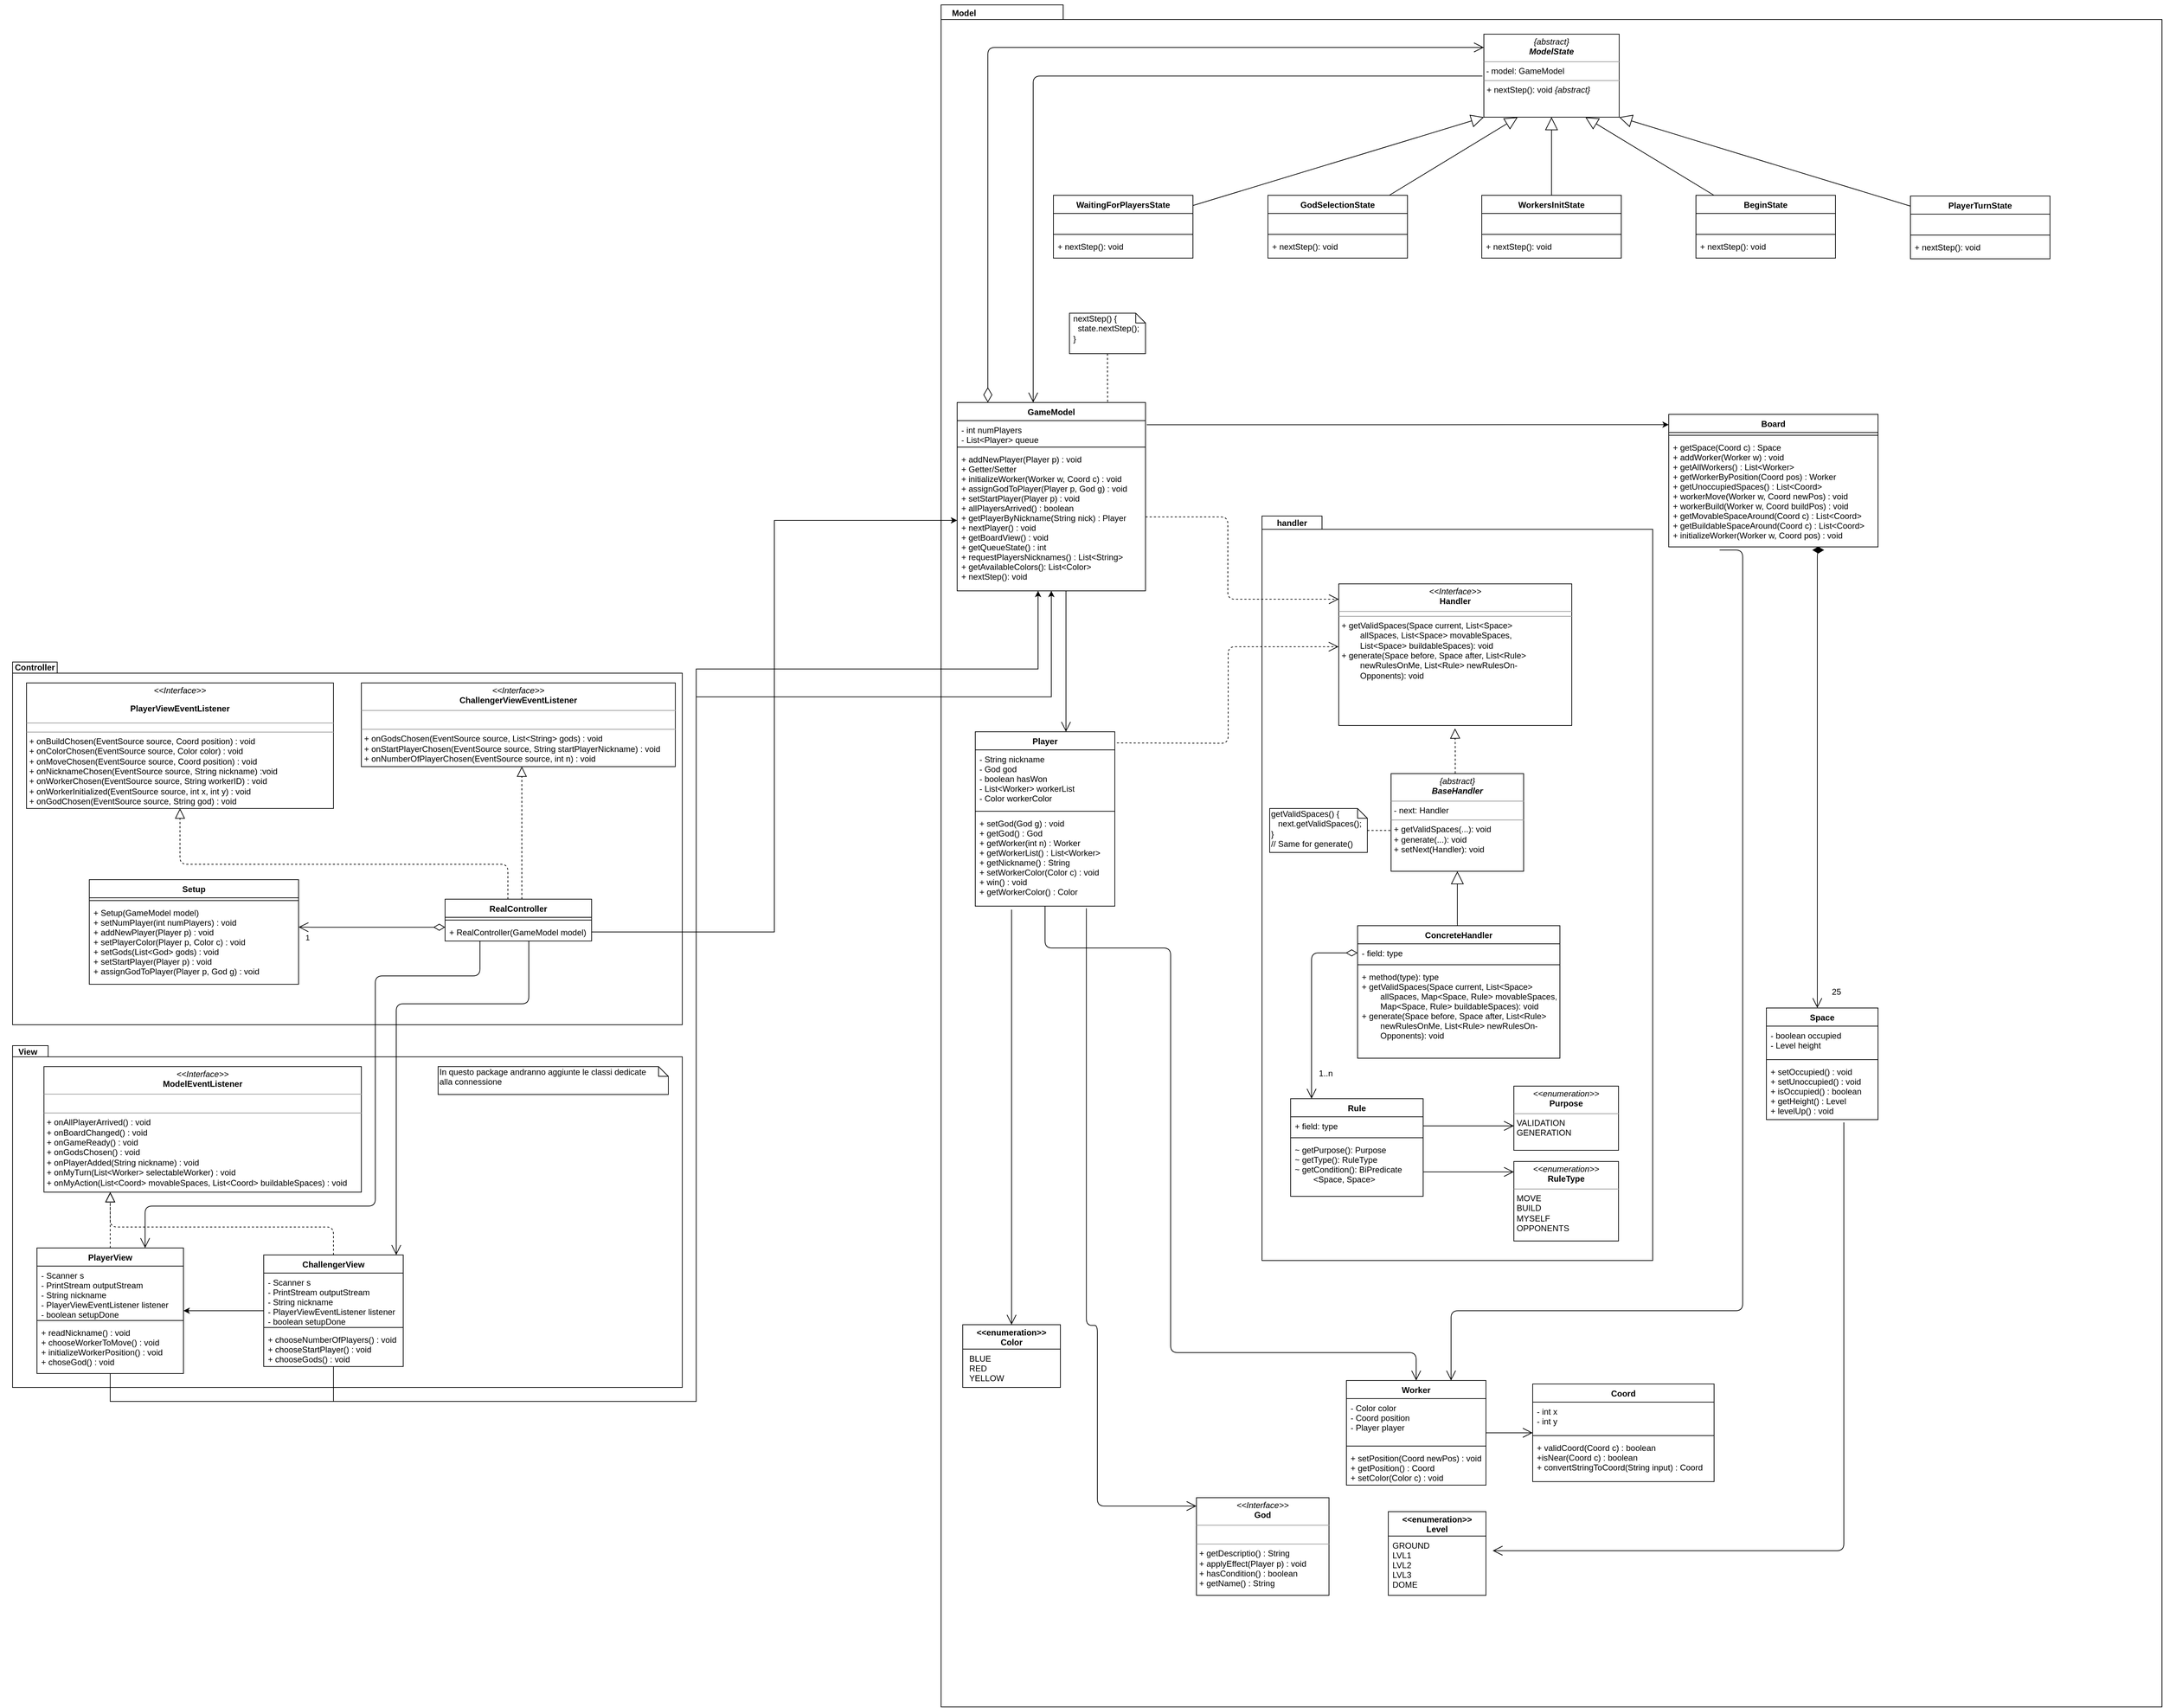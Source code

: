 <mxfile version="12.9.11" type="github">
  <diagram id="C5RBs43oDa-KdzZeNtuy" name="Page-1">
    <mxGraphModel dx="1200" dy="3021" grid="1" gridSize="10" guides="1" tooltips="1" connect="1" arrows="1" fold="1" page="1" pageScale="1" pageWidth="827" pageHeight="1169" math="0" shadow="0">
      <root>
        <mxCell id="WIyWlLk6GJQsqaUBKTNV-0" />
        <mxCell id="WIyWlLk6GJQsqaUBKTNV-1" parent="WIyWlLk6GJQsqaUBKTNV-0" />
        <mxCell id="LcRW81NQQqgkX1LeB4Ay-17" value="" style="group" parent="WIyWlLk6GJQsqaUBKTNV-1" vertex="1" connectable="0">
          <mxGeometry x="1399" y="-832" width="1750" height="1920" as="geometry" />
        </mxCell>
        <mxCell id="-60NsE4o0A_aWf5wCk37-1" value="" style="shape=folder;fontStyle=1;spacingTop=10;tabWidth=65;tabHeight=21;tabPosition=left;html=1;" parent="LcRW81NQQqgkX1LeB4Ay-17" vertex="1">
          <mxGeometry y="-520" width="1750" height="2440" as="geometry" />
        </mxCell>
        <mxCell id="LcRW81NQQqgkX1LeB4Ay-57" value="" style="group" parent="LcRW81NQQqgkX1LeB4Ay-17" vertex="1" connectable="0">
          <mxGeometry x="460" y="210" width="560" height="1070" as="geometry" />
        </mxCell>
        <mxCell id="LcRW81NQQqgkX1LeB4Ay-50" value="" style="shape=folder;fontStyle=1;spacingTop=10;tabWidth=86;tabHeight=19;tabPosition=left;html=1;" parent="LcRW81NQQqgkX1LeB4Ay-57" vertex="1">
          <mxGeometry y="2.741" width="560" height="1067.259" as="geometry" />
        </mxCell>
        <mxCell id="LcRW81NQQqgkX1LeB4Ay-55" value="handler" style="text;align=center;fontStyle=1;verticalAlign=middle;spacingLeft=3;spacingRight=3;strokeColor=none;rotatable=0;points=[[0,0.5],[1,0.5]];portConstraint=eastwest;" parent="LcRW81NQQqgkX1LeB4Ay-57" vertex="1">
          <mxGeometry x="3" width="80" height="23.757" as="geometry" />
        </mxCell>
        <mxCell id="LcRW81NQQqgkX1LeB4Ay-41" value="&lt;p style=&quot;margin: 0px ; margin-top: 4px ; text-align: center&quot;&gt;&lt;i&gt;{abstract}&lt;/i&gt;&lt;br&gt;&lt;i&gt;&lt;b&gt;BaseHandler&lt;/b&gt;&lt;/i&gt;&lt;br&gt;&lt;/p&gt;&lt;hr size=&quot;1&quot;&gt;&lt;p style=&quot;margin: 0px ; margin-left: 4px&quot;&gt;- next: Handler&lt;br&gt;&lt;/p&gt;&lt;hr size=&quot;1&quot;&gt;&lt;p style=&quot;margin: 0px ; margin-left: 4px&quot;&gt;+ getValidSpaces(...): void&lt;/p&gt;&lt;p style=&quot;margin: 0px ; margin-left: 4px&quot;&gt;+ generate(...): void&lt;/p&gt;&lt;p style=&quot;margin: 0px ; margin-left: 4px&quot;&gt;+ setNext(Handler): void&lt;br&gt;&lt;/p&gt;" style="verticalAlign=top;align=left;overflow=fill;fontSize=12;fontFamily=Helvetica;html=1;" parent="LcRW81NQQqgkX1LeB4Ay-57" vertex="1">
          <mxGeometry x="185" y="372" width="190" height="140" as="geometry" />
        </mxCell>
        <mxCell id="LcRW81NQQqgkX1LeB4Ay-59" style="endArrow=none;dashed=1;html=1;fontFamily=Helvetica;fontSize=11;fontColor=#000000;align=center;strokeColor=#000000;edgeStyle=orthogonalEdgeStyle;" parent="LcRW81NQQqgkX1LeB4Ay-57" source="LcRW81NQQqgkX1LeB4Ay-58" target="LcRW81NQQqgkX1LeB4Ay-41" edge="1">
          <mxGeometry relative="1" as="geometry">
            <Array as="points">
              <mxPoint x="161" y="454" />
              <mxPoint x="161" y="454" />
            </Array>
          </mxGeometry>
        </mxCell>
        <mxCell id="LcRW81NQQqgkX1LeB4Ay-58" value="&lt;div&gt;getValidSpaces() {&lt;br&gt;&lt;/div&gt;&lt;div&gt;&amp;nbsp;&amp;nbsp; next.getValidSpaces();&lt;/div&gt;&lt;div&gt;}&lt;br&gt;// Same for generate()&lt;br&gt;&lt;/div&gt;" style="shape=note;whiteSpace=wrap;html=1;size=14;verticalAlign=top;align=left;spacingTop=-6;" parent="LcRW81NQQqgkX1LeB4Ay-57" vertex="1">
          <mxGeometry x="11" y="422" width="140" height="63" as="geometry" />
        </mxCell>
        <mxCell id="GLF211CV2YBHSNNz2mQ8-27" style="endArrow=open;html=1;endSize=12;startArrow=diamondThin;startSize=14;startFill=1;edgeStyle=orthogonalEdgeStyle;align=center;verticalAlign=bottom;fontFamily=Helvetica;fontSize=11;fontColor=#000000;strokeColor=#000000;exitX=0.686;exitY=1.029;exitDx=0;exitDy=0;exitPerimeter=0;" parent="LcRW81NQQqgkX1LeB4Ay-17" source="GLF211CV2YBHSNNz2mQ8-4" target="GLF211CV2YBHSNNz2mQ8-22" edge="1">
          <mxGeometry relative="1" as="geometry">
            <Array as="points">
              <mxPoint x="1256" y="820" />
              <mxPoint x="1256" y="820" />
            </Array>
          </mxGeometry>
        </mxCell>
        <mxCell id="GLF211CV2YBHSNNz2mQ8-28" value="25" style="text;html=1;align=center;verticalAlign=middle;resizable=0;points=[];labelBackgroundColor=#ffffff;" parent="GLF211CV2YBHSNNz2mQ8-27" vertex="1" connectable="0">
          <mxGeometry x="-0.75" y="-1" relative="1" as="geometry">
            <mxPoint x="28.19" y="557.37" as="offset" />
          </mxGeometry>
        </mxCell>
        <mxCell id="LcRW81NQQqgkX1LeB4Ay-49" value="1..n" style="text;html=1;align=center;verticalAlign=middle;resizable=0;points=[];labelBackgroundColor=#ffffff;" parent="GLF211CV2YBHSNNz2mQ8-27" vertex="1" connectable="0">
          <mxGeometry x="-0.75" y="-1" relative="1" as="geometry">
            <mxPoint x="-704" y="674.83" as="offset" />
          </mxGeometry>
        </mxCell>
        <mxCell id="GLF211CV2YBHSNNz2mQ8-22" value="Space" style="swimlane;fontStyle=1;align=center;verticalAlign=top;childLayout=stackLayout;horizontal=1;startSize=26;horizontalStack=0;resizeParent=1;resizeParentMax=0;resizeLast=0;collapsible=1;marginBottom=0;" parent="LcRW81NQQqgkX1LeB4Ay-17" vertex="1">
          <mxGeometry x="1183" y="918" width="160" height="160" as="geometry" />
        </mxCell>
        <mxCell id="GLF211CV2YBHSNNz2mQ8-23" value="- boolean occupied&#xa;- Level height" style="text;strokeColor=none;fillColor=none;align=left;verticalAlign=top;spacingLeft=4;spacingRight=4;overflow=hidden;rotatable=0;points=[[0,0.5],[1,0.5]];portConstraint=eastwest;" parent="GLF211CV2YBHSNNz2mQ8-22" vertex="1">
          <mxGeometry y="26" width="160" height="44" as="geometry" />
        </mxCell>
        <mxCell id="GLF211CV2YBHSNNz2mQ8-24" value="" style="line;strokeWidth=1;fillColor=none;align=left;verticalAlign=middle;spacingTop=-1;spacingLeft=3;spacingRight=3;rotatable=0;labelPosition=right;points=[];portConstraint=eastwest;" parent="GLF211CV2YBHSNNz2mQ8-22" vertex="1">
          <mxGeometry y="70" width="160" height="8" as="geometry" />
        </mxCell>
        <mxCell id="GLF211CV2YBHSNNz2mQ8-25" value="+ setOccupied() : void&#xa;+ setUnoccupied() : void&#xa;+ isOccupied() : boolean&#xa;+ getHeight() : Level&#xa;+ levelUp() : void" style="text;strokeColor=none;fillColor=none;align=left;verticalAlign=top;spacingLeft=4;spacingRight=4;overflow=hidden;rotatable=0;points=[[0,0.5],[1,0.5]];portConstraint=eastwest;" parent="GLF211CV2YBHSNNz2mQ8-22" vertex="1">
          <mxGeometry y="78" width="160" height="82" as="geometry" />
        </mxCell>
        <mxCell id="GLF211CV2YBHSNNz2mQ8-5" style="edgeStyle=orthogonalEdgeStyle;rounded=0;orthogonalLoop=1;jettySize=auto;html=1;exitX=1.006;exitY=0.172;exitDx=0;exitDy=0;exitPerimeter=0;" parent="LcRW81NQQqgkX1LeB4Ay-17" source="-60NsE4o0A_aWf5wCk37-25" target="GLF211CV2YBHSNNz2mQ8-1" edge="1">
          <mxGeometry relative="1" as="geometry">
            <mxPoint x="329" y="82" as="sourcePoint" />
            <Array as="points">
              <mxPoint x="849" y="82" />
              <mxPoint x="849" y="82" />
            </Array>
          </mxGeometry>
        </mxCell>
        <mxCell id="-60NsE4o0A_aWf5wCk37-24" value="GameModel" style="swimlane;fontStyle=1;align=center;verticalAlign=top;childLayout=stackLayout;horizontal=1;startSize=26;horizontalStack=0;resizeParent=1;resizeParentMax=0;resizeLast=0;collapsible=1;marginBottom=0;" parent="LcRW81NQQqgkX1LeB4Ay-17" vertex="1">
          <mxGeometry x="23" y="50" width="270" height="270" as="geometry" />
        </mxCell>
        <mxCell id="-60NsE4o0A_aWf5wCk37-25" value="- int numPlayers&#xa;- List&lt;Player&gt; queue" style="text;strokeColor=none;fillColor=none;align=left;verticalAlign=top;spacingLeft=4;spacingRight=4;overflow=hidden;rotatable=0;points=[[0,0.5],[1,0.5]];portConstraint=eastwest;" parent="-60NsE4o0A_aWf5wCk37-24" vertex="1">
          <mxGeometry y="26" width="270" height="34" as="geometry" />
        </mxCell>
        <mxCell id="-60NsE4o0A_aWf5wCk37-26" value="" style="line;strokeWidth=1;fillColor=none;align=left;verticalAlign=middle;spacingTop=-1;spacingLeft=3;spacingRight=3;rotatable=0;labelPosition=right;points=[];portConstraint=eastwest;" parent="-60NsE4o0A_aWf5wCk37-24" vertex="1">
          <mxGeometry y="60" width="270" height="8" as="geometry" />
        </mxCell>
        <mxCell id="-60NsE4o0A_aWf5wCk37-27" value="+ addNewPlayer(Player p) : void&#xa;+ Getter/Setter&#xa;+ initializeWorker(Worker w, Coord c) : void&#xa;+ assignGodToPlayer(Player p, God g) : void&#xa;+ setStartPlayer(Player p) : void&#xa;+ allPlayersArrived() : boolean&#xa;+ getPlayerByNickname(String nick) : Player&#xa;+ nextPlayer() : void&#xa;+ getBoardView() : void&#xa;+ getQueueState() : int&#xa;+ requestPlayersNicknames() : List&lt;String&gt;&#xa;+ getAvailableColors(): List&lt;Color&gt;&#xa;+ nextStep(): void&#xa;" style="text;strokeColor=none;fillColor=none;align=left;verticalAlign=top;spacingLeft=4;spacingRight=4;overflow=hidden;rotatable=0;points=[[0,0.5],[1,0.5]];portConstraint=eastwest;" parent="-60NsE4o0A_aWf5wCk37-24" vertex="1">
          <mxGeometry y="68" width="270" height="202" as="geometry" />
        </mxCell>
        <mxCell id="GLF211CV2YBHSNNz2mQ8-1" value="Board" style="swimlane;fontStyle=1;align=center;verticalAlign=top;childLayout=stackLayout;horizontal=1;startSize=26;horizontalStack=0;resizeParent=1;resizeParentMax=0;resizeLast=0;collapsible=1;marginBottom=0;" parent="LcRW81NQQqgkX1LeB4Ay-17" vertex="1">
          <mxGeometry x="1043" y="67" width="300" height="190" as="geometry" />
        </mxCell>
        <mxCell id="GLF211CV2YBHSNNz2mQ8-3" value="" style="line;strokeWidth=1;fillColor=none;align=left;verticalAlign=middle;spacingTop=-1;spacingLeft=3;spacingRight=3;rotatable=0;labelPosition=right;points=[];portConstraint=eastwest;" parent="GLF211CV2YBHSNNz2mQ8-1" vertex="1">
          <mxGeometry y="26" width="300" height="8" as="geometry" />
        </mxCell>
        <mxCell id="GLF211CV2YBHSNNz2mQ8-4" value="+ getSpace(Coord c) : Space&#xa;+ addWorker(Worker w) : void&#xa;+ getAllWorkers() : List&lt;Worker&gt;&#xa;+ getWorkerByPosition(Coord pos) : Worker&#xa;+ getUnoccupiedSpaces() : List&lt;Coord&gt;&#xa;+ workerMove(Worker w, Coord newPos) : void&#xa;+ workerBuild(Worker w, Coord buildPos) : void&#xa;+ getMovableSpaceAround(Coord c) : List&lt;Coord&gt;&#xa;+ getBuildableSpaceAround(Coord c) : List&lt;Coord&gt;&#xa;+ initializeWorker(Worker w, Coord pos) : void&#xa;" style="text;strokeColor=none;fillColor=none;align=left;verticalAlign=top;spacingLeft=4;spacingRight=4;overflow=hidden;rotatable=0;points=[[0,0.5],[1,0.5]];portConstraint=eastwest;" parent="GLF211CV2YBHSNNz2mQ8-1" vertex="1">
          <mxGeometry y="34" width="300" height="156" as="geometry" />
        </mxCell>
        <mxCell id="GLF211CV2YBHSNNz2mQ8-20" style="endArrow=open;endFill=1;endSize=12;html=1;fontFamily=Helvetica;fontSize=11;fontColor=#000000;align=center;strokeColor=#000000;edgeStyle=orthogonalEdgeStyle;" parent="LcRW81NQQqgkX1LeB4Ay-17" source="-60NsE4o0A_aWf5wCk37-24" target="GLF211CV2YBHSNNz2mQ8-16" edge="1">
          <mxGeometry relative="1" as="geometry">
            <Array as="points">
              <mxPoint x="179" y="402" />
              <mxPoint x="179" y="402" />
            </Array>
          </mxGeometry>
        </mxCell>
        <mxCell id="LcRW81NQQqgkX1LeB4Ay-44" style="endArrow=open;endSize=12;dashed=1;html=1;fontFamily=Helvetica;fontSize=11;fontColor=#000000;align=center;strokeColor=#000000;edgeStyle=orthogonalEdgeStyle;entryX=-0.001;entryY=0.444;entryDx=0;entryDy=0;entryPerimeter=0;" parent="LcRW81NQQqgkX1LeB4Ay-17" target="LcRW81NQQqgkX1LeB4Ay-18" edge="1">
          <mxGeometry relative="1" as="geometry">
            <mxPoint x="252" y="538" as="sourcePoint" />
          </mxGeometry>
        </mxCell>
        <mxCell id="GLF211CV2YBHSNNz2mQ8-16" value="Player" style="swimlane;fontStyle=1;align=center;verticalAlign=top;childLayout=stackLayout;horizontal=1;startSize=26;horizontalStack=0;resizeParent=1;resizeParentMax=0;resizeLast=0;collapsible=1;marginBottom=0;" parent="LcRW81NQQqgkX1LeB4Ay-17" vertex="1">
          <mxGeometry x="49" y="522" width="200" height="250" as="geometry" />
        </mxCell>
        <mxCell id="GLF211CV2YBHSNNz2mQ8-17" value="- String nickname&#xa;- God god&#xa;- boolean hasWon&#xa;- List&lt;Worker&gt; workerList&#xa;- Color workerColor" style="text;strokeColor=none;fillColor=none;align=left;verticalAlign=top;spacingLeft=4;spacingRight=4;overflow=hidden;rotatable=0;points=[[0,0.5],[1,0.5]];portConstraint=eastwest;" parent="GLF211CV2YBHSNNz2mQ8-16" vertex="1">
          <mxGeometry y="26" width="200" height="84" as="geometry" />
        </mxCell>
        <mxCell id="GLF211CV2YBHSNNz2mQ8-18" value="" style="line;strokeWidth=1;fillColor=none;align=left;verticalAlign=middle;spacingTop=-1;spacingLeft=3;spacingRight=3;rotatable=0;labelPosition=right;points=[];portConstraint=eastwest;" parent="GLF211CV2YBHSNNz2mQ8-16" vertex="1">
          <mxGeometry y="110" width="200" height="8" as="geometry" />
        </mxCell>
        <mxCell id="GLF211CV2YBHSNNz2mQ8-19" value="+ setGod(God g) : void&#xa;+ getGod() : God&#xa;+ getWorker(int n) : Worker&#xa;+ getWorkerList() : List&lt;Worker&gt;&#xa;+ getNickname() : String&#xa;+ setWorkerColor(Color c) : void&#xa;+ win() : void&#xa;+ getWorkerColor() : Color" style="text;strokeColor=none;fillColor=none;align=left;verticalAlign=top;spacingLeft=4;spacingRight=4;overflow=hidden;rotatable=0;points=[[0,0.5],[1,0.5]];portConstraint=eastwest;" parent="GLF211CV2YBHSNNz2mQ8-16" vertex="1">
          <mxGeometry y="118" width="200" height="132" as="geometry" />
        </mxCell>
        <mxCell id="GLF211CV2YBHSNNz2mQ8-10" value="Coord" style="swimlane;fontStyle=1;align=center;verticalAlign=top;childLayout=stackLayout;horizontal=1;startSize=26;horizontalStack=0;resizeParent=1;resizeParentMax=0;resizeLast=0;collapsible=1;marginBottom=0;" parent="LcRW81NQQqgkX1LeB4Ay-17" vertex="1">
          <mxGeometry x="848" y="1457" width="260" height="140" as="geometry" />
        </mxCell>
        <mxCell id="GLF211CV2YBHSNNz2mQ8-11" value="- int x&#xa;- int y" style="text;strokeColor=none;fillColor=none;align=left;verticalAlign=top;spacingLeft=4;spacingRight=4;overflow=hidden;rotatable=0;points=[[0,0.5],[1,0.5]];portConstraint=eastwest;" parent="GLF211CV2YBHSNNz2mQ8-10" vertex="1">
          <mxGeometry y="26" width="260" height="44" as="geometry" />
        </mxCell>
        <mxCell id="GLF211CV2YBHSNNz2mQ8-12" value="" style="line;strokeWidth=1;fillColor=none;align=left;verticalAlign=middle;spacingTop=-1;spacingLeft=3;spacingRight=3;rotatable=0;labelPosition=right;points=[];portConstraint=eastwest;" parent="GLF211CV2YBHSNNz2mQ8-10" vertex="1">
          <mxGeometry y="70" width="260" height="8" as="geometry" />
        </mxCell>
        <mxCell id="GLF211CV2YBHSNNz2mQ8-13" value="+ validCoord(Coord c) : boolean&#xa;+isNear(Coord c) : boolean&#xa;+ convertStringToCoord(String input) : Coord" style="text;strokeColor=none;fillColor=none;align=left;verticalAlign=top;spacingLeft=4;spacingRight=4;overflow=hidden;rotatable=0;points=[[0,0.5],[1,0.5]];portConstraint=eastwest;" parent="GLF211CV2YBHSNNz2mQ8-10" vertex="1">
          <mxGeometry y="78" width="260" height="62" as="geometry" />
        </mxCell>
        <mxCell id="GLF211CV2YBHSNNz2mQ8-29" value="Worker" style="swimlane;fontStyle=1;align=center;verticalAlign=top;childLayout=stackLayout;horizontal=1;startSize=26;horizontalStack=0;resizeParent=1;resizeParentMax=0;resizeLast=0;collapsible=1;marginBottom=0;" parent="LcRW81NQQqgkX1LeB4Ay-17" vertex="1">
          <mxGeometry x="581" y="1452" width="200" height="150" as="geometry" />
        </mxCell>
        <mxCell id="GLF211CV2YBHSNNz2mQ8-30" value="- Color color&#xa;- Coord position&#xa;- Player player" style="text;strokeColor=none;fillColor=none;align=left;verticalAlign=top;spacingLeft=4;spacingRight=4;overflow=hidden;rotatable=0;points=[[0,0.5],[1,0.5]];portConstraint=eastwest;" parent="GLF211CV2YBHSNNz2mQ8-29" vertex="1">
          <mxGeometry y="26" width="200" height="64" as="geometry" />
        </mxCell>
        <mxCell id="GLF211CV2YBHSNNz2mQ8-31" value="" style="line;strokeWidth=1;fillColor=none;align=left;verticalAlign=middle;spacingTop=-1;spacingLeft=3;spacingRight=3;rotatable=0;labelPosition=right;points=[];portConstraint=eastwest;" parent="GLF211CV2YBHSNNz2mQ8-29" vertex="1">
          <mxGeometry y="90" width="200" height="8" as="geometry" />
        </mxCell>
        <mxCell id="GLF211CV2YBHSNNz2mQ8-32" value="+ setPosition(Coord newPos) : void&#xa;+ getPosition() : Coord&#xa;+ setColor(Color c) : void" style="text;strokeColor=none;fillColor=none;align=left;verticalAlign=top;spacingLeft=4;spacingRight=4;overflow=hidden;rotatable=0;points=[[0,0.5],[1,0.5]];portConstraint=eastwest;" parent="GLF211CV2YBHSNNz2mQ8-29" vertex="1">
          <mxGeometry y="98" width="200" height="52" as="geometry" />
        </mxCell>
        <mxCell id="GLF211CV2YBHSNNz2mQ8-6" value="&lt;&lt;enumeration&gt;&gt;&#xa;Color" style="swimlane;fontStyle=1;childLayout=stackLayout;horizontal=1;startSize=35;fillColor=none;horizontalStack=0;resizeParent=1;resizeParentMax=0;resizeLast=0;collapsible=1;marginBottom=0;" parent="LcRW81NQQqgkX1LeB4Ay-17" vertex="1">
          <mxGeometry x="31" y="1372" width="140" height="90" as="geometry" />
        </mxCell>
        <mxCell id="GLF211CV2YBHSNNz2mQ8-9" value=" BLUE&#xa; RED&#xa; YELLOW" style="text;strokeColor=none;fillColor=none;align=left;verticalAlign=top;spacingLeft=4;spacingRight=4;overflow=hidden;rotatable=0;points=[[0,0.5],[1,0.5]];portConstraint=eastwest;" parent="GLF211CV2YBHSNNz2mQ8-6" vertex="1">
          <mxGeometry y="35" width="140" height="55" as="geometry" />
        </mxCell>
        <mxCell id="GLF211CV2YBHSNNz2mQ8-14" value="&lt;&lt;enumeration&gt;&gt;&#xa;Level" style="swimlane;fontStyle=1;childLayout=stackLayout;horizontal=1;startSize=35;fillColor=none;horizontalStack=0;resizeParent=1;resizeParentMax=0;resizeLast=0;collapsible=1;marginBottom=0;" parent="LcRW81NQQqgkX1LeB4Ay-17" vertex="1">
          <mxGeometry x="641" y="1640" width="140" height="120" as="geometry" />
        </mxCell>
        <mxCell id="GLF211CV2YBHSNNz2mQ8-15" value="GROUND&#xa;LVL1&#xa;LVL2&#xa;LVL3&#xa;DOME" style="text;strokeColor=none;fillColor=none;align=left;verticalAlign=top;spacingLeft=4;spacingRight=4;overflow=hidden;rotatable=0;points=[[0,0.5],[1,0.5]];portConstraint=eastwest;" parent="GLF211CV2YBHSNNz2mQ8-14" vertex="1">
          <mxGeometry y="35" width="140" height="85" as="geometry" />
        </mxCell>
        <mxCell id="GLF211CV2YBHSNNz2mQ8-37" value="&lt;p style=&quot;margin: 0px ; margin-top: 4px ; text-align: center&quot;&gt;&lt;i&gt;&amp;lt;&amp;lt;Interface&amp;gt;&amp;gt;&lt;/i&gt;&lt;br&gt;&lt;b&gt;God&lt;/b&gt;&lt;/p&gt;&lt;hr size=&quot;1&quot;&gt;&lt;p style=&quot;margin: 0px ; margin-left: 4px&quot;&gt;&lt;br&gt;&lt;/p&gt;&lt;hr size=&quot;1&quot;&gt;&lt;p style=&quot;margin: 0px ; margin-left: 4px&quot;&gt;+ getDescriptio() : String&lt;/p&gt;&lt;p style=&quot;margin: 0px ; margin-left: 4px&quot;&gt;+ applyEffect(Player p) : void&lt;/p&gt;&lt;p style=&quot;margin: 0px ; margin-left: 4px&quot;&gt;+ hasCondition() : boolean&lt;/p&gt;&lt;p style=&quot;margin: 0px ; margin-left: 4px&quot;&gt;+ getName() : String&lt;/p&gt;" style="verticalAlign=top;align=left;overflow=fill;fontSize=12;fontFamily=Helvetica;html=1;" parent="LcRW81NQQqgkX1LeB4Ay-17" vertex="1">
          <mxGeometry x="366" y="1620" width="190" height="140" as="geometry" />
        </mxCell>
        <mxCell id="GLF211CV2YBHSNNz2mQ8-38" style="endArrow=open;endFill=1;endSize=12;html=1;fontFamily=Helvetica;fontSize=11;fontColor=#000000;align=center;strokeColor=#000000;edgeStyle=orthogonalEdgeStyle;exitX=0.796;exitY=1.024;exitDx=0;exitDy=0;exitPerimeter=0;" parent="LcRW81NQQqgkX1LeB4Ay-17" source="GLF211CV2YBHSNNz2mQ8-19" target="GLF211CV2YBHSNNz2mQ8-37" edge="1">
          <mxGeometry relative="1" as="geometry">
            <Array as="points">
              <mxPoint x="208" y="1373" />
              <mxPoint x="224" y="1373" />
              <mxPoint x="224" y="1632" />
            </Array>
          </mxGeometry>
        </mxCell>
        <mxCell id="GLF211CV2YBHSNNz2mQ8-21" style="endArrow=open;endFill=1;endSize=12;html=1;fontFamily=Helvetica;fontSize=11;fontColor=#000000;align=center;strokeColor=#000000;edgeStyle=orthogonalEdgeStyle;entryX=0.5;entryY=0;entryDx=0;entryDy=0;" parent="LcRW81NQQqgkX1LeB4Ay-17" target="GLF211CV2YBHSNNz2mQ8-6" edge="1">
          <mxGeometry relative="1" as="geometry">
            <Array as="points">
              <mxPoint x="101" y="932" />
              <mxPoint x="101" y="932" />
            </Array>
            <mxPoint x="101" y="777" as="sourcePoint" />
          </mxGeometry>
        </mxCell>
        <mxCell id="GLF211CV2YBHSNNz2mQ8-36" style="endArrow=open;endFill=1;endSize=12;html=1;fontFamily=Helvetica;fontSize=11;fontColor=#000000;align=center;strokeColor=#000000;edgeStyle=orthogonalEdgeStyle;exitX=0.243;exitY=1.029;exitDx=0;exitDy=0;exitPerimeter=0;" parent="LcRW81NQQqgkX1LeB4Ay-17" source="GLF211CV2YBHSNNz2mQ8-4" target="GLF211CV2YBHSNNz2mQ8-29" edge="1">
          <mxGeometry relative="1" as="geometry">
            <Array as="points">
              <mxPoint x="1149" y="262" />
              <mxPoint x="1149" y="1352" />
              <mxPoint x="731" y="1352" />
            </Array>
          </mxGeometry>
        </mxCell>
        <mxCell id="GLF211CV2YBHSNNz2mQ8-35" style="endArrow=open;endFill=1;endSize=12;html=1;fontFamily=Helvetica;fontSize=11;fontColor=#000000;align=center;strokeColor=#000000;edgeStyle=orthogonalEdgeStyle;" parent="LcRW81NQQqgkX1LeB4Ay-17" source="GLF211CV2YBHSNNz2mQ8-16" target="GLF211CV2YBHSNNz2mQ8-29" edge="1">
          <mxGeometry relative="1" as="geometry">
            <Array as="points">
              <mxPoint x="149" y="832" />
              <mxPoint x="329" y="832" />
              <mxPoint x="329" y="1412" />
              <mxPoint x="681" y="1412" />
            </Array>
          </mxGeometry>
        </mxCell>
        <mxCell id="GLF211CV2YBHSNNz2mQ8-34" style="endArrow=open;endFill=1;endSize=12;html=1;fontFamily=Helvetica;fontSize=11;fontColor=#000000;align=center;strokeColor=#000000;edgeStyle=orthogonalEdgeStyle;" parent="LcRW81NQQqgkX1LeB4Ay-17" source="GLF211CV2YBHSNNz2mQ8-29" target="GLF211CV2YBHSNNz2mQ8-10" edge="1">
          <mxGeometry relative="1" as="geometry" />
        </mxCell>
        <mxCell id="LcRW81NQQqgkX1LeB4Ay-0" value="ConcreteHandler" style="swimlane;fontStyle=1;align=center;verticalAlign=top;childLayout=stackLayout;horizontal=1;startSize=26;horizontalStack=0;resizeParent=1;resizeParentMax=0;resizeLast=0;collapsible=1;marginBottom=0;" parent="LcRW81NQQqgkX1LeB4Ay-17" vertex="1">
          <mxGeometry x="597" y="800" width="290" height="190" as="geometry" />
        </mxCell>
        <mxCell id="LcRW81NQQqgkX1LeB4Ay-1" value="- field: type" style="text;strokeColor=none;fillColor=none;align=left;verticalAlign=top;spacingLeft=4;spacingRight=4;overflow=hidden;rotatable=0;points=[[0,0.5],[1,0.5]];portConstraint=eastwest;" parent="LcRW81NQQqgkX1LeB4Ay-0" vertex="1">
          <mxGeometry y="26" width="290" height="26" as="geometry" />
        </mxCell>
        <mxCell id="LcRW81NQQqgkX1LeB4Ay-2" value="" style="line;strokeWidth=1;fillColor=none;align=left;verticalAlign=middle;spacingTop=-1;spacingLeft=3;spacingRight=3;rotatable=0;labelPosition=right;points=[];portConstraint=eastwest;" parent="LcRW81NQQqgkX1LeB4Ay-0" vertex="1">
          <mxGeometry y="52" width="290" height="8" as="geometry" />
        </mxCell>
        <mxCell id="LcRW81NQQqgkX1LeB4Ay-3" value="+ method(type): type&#xa;+ getValidSpaces(Space current, List&lt;Space&gt;&#xa;        allSpaces, Map&lt;Space, Rule&gt; movableSpaces,&#xa;        Map&lt;Space, Rule&gt; buildableSpaces): void&#xa;+ generate(Space before, Space after, List&lt;Rule&gt;&#xa;        newRulesOnMe, List&lt;Rule&gt; newRulesOn-&#xa;        Opponents): void&#xa;" style="text;strokeColor=none;fillColor=none;align=left;verticalAlign=top;spacingLeft=4;spacingRight=4;overflow=hidden;rotatable=0;points=[[0,0.5],[1,0.5]];portConstraint=eastwest;" parent="LcRW81NQQqgkX1LeB4Ay-0" vertex="1">
          <mxGeometry y="60" width="290" height="130" as="geometry" />
        </mxCell>
        <mxCell id="LcRW81NQQqgkX1LeB4Ay-18" value="&lt;p style=&quot;margin: 0px ; margin-top: 4px ; text-align: center&quot;&gt;&lt;i&gt;&amp;lt;&amp;lt;Interface&amp;gt;&amp;gt;&lt;/i&gt;&lt;br&gt;&lt;b&gt;Handler&lt;/b&gt;&lt;/p&gt;&lt;hr size=&quot;1&quot;&gt;&lt;hr size=&quot;1&quot;&gt;&lt;p style=&quot;margin: 0px ; margin-left: 4px&quot;&gt;+ getValidSpaces(Space current, List&amp;lt;Space&amp;gt;&lt;br&gt;&amp;nbsp;&amp;nbsp;&amp;nbsp;&amp;nbsp;&amp;nbsp;&amp;nbsp;&amp;nbsp; allSpaces, List&amp;lt;Space&amp;gt; movableSpaces,&lt;br&gt;&amp;nbsp;&amp;nbsp;&amp;nbsp;&amp;nbsp;&amp;nbsp;&amp;nbsp;&amp;nbsp; List&amp;lt;Space&amp;gt; buildableSpaces): void&lt;br&gt;+ generate(Space before, Space after, List&amp;lt;Rule&amp;gt;&lt;br&gt;&amp;nbsp; &amp;nbsp; &amp;nbsp;&amp;nbsp;&amp;nbsp; newRulesOnMe, List&amp;lt;Rule&amp;gt; newRulesOn-&lt;br&gt;&amp;nbsp;&amp;nbsp;&amp;nbsp;&amp;nbsp;&amp;nbsp;&amp;nbsp;&amp;nbsp; Opponents): void&lt;/p&gt;&lt;div&gt;&lt;br&gt;&lt;br&gt;&lt;/div&gt;" style="verticalAlign=top;align=left;overflow=fill;fontSize=12;fontFamily=Helvetica;html=1;" parent="LcRW81NQQqgkX1LeB4Ay-17" vertex="1">
          <mxGeometry x="570" y="310" width="334" height="203" as="geometry" />
        </mxCell>
        <mxCell id="LcRW81NQQqgkX1LeB4Ay-42" style="endArrow=block;dashed=1;endFill=0;endSize=12;html=1;fontFamily=Helvetica;fontSize=11;fontColor=#000000;align=center;strokeColor=#000000;edgeStyle=orthogonalEdgeStyle;exitX=0.484;exitY=-0.003;exitDx=0;exitDy=0;entryX=0.499;entryY=1.021;entryDx=0;entryDy=0;entryPerimeter=0;exitPerimeter=0;" parent="LcRW81NQQqgkX1LeB4Ay-17" source="LcRW81NQQqgkX1LeB4Ay-41" target="LcRW81NQQqgkX1LeB4Ay-18" edge="1">
          <mxGeometry relative="1" as="geometry">
            <mxPoint x="849" y="572" as="sourcePoint" />
            <mxPoint x="737" y="522" as="targetPoint" />
          </mxGeometry>
        </mxCell>
        <mxCell id="LcRW81NQQqgkX1LeB4Ay-43" style="endArrow=block;endSize=16;endFill=0;html=1;fontFamily=Helvetica;fontSize=11;fontColor=#000000;align=center;strokeColor=#000000;edgeStyle=orthogonalEdgeStyle;" parent="LcRW81NQQqgkX1LeB4Ay-17" source="LcRW81NQQqgkX1LeB4Ay-0" target="LcRW81NQQqgkX1LeB4Ay-41" edge="1">
          <mxGeometry relative="1" as="geometry">
            <Array as="points">
              <mxPoint x="740" y="782" />
              <mxPoint x="740" y="782" />
            </Array>
          </mxGeometry>
        </mxCell>
        <mxCell id="GLF211CV2YBHSNNz2mQ8-26" style="endArrow=open;endFill=1;endSize=12;html=1;fontFamily=Helvetica;fontSize=11;fontColor=#000000;align=center;strokeColor=#000000;edgeStyle=orthogonalEdgeStyle;entryX=1.069;entryY=0.247;entryDx=0;entryDy=0;entryPerimeter=0;" parent="LcRW81NQQqgkX1LeB4Ay-17" target="GLF211CV2YBHSNNz2mQ8-15" edge="1">
          <mxGeometry relative="1" as="geometry">
            <Array as="points">
              <mxPoint x="1294" y="1696" />
            </Array>
            <mxPoint x="1294" y="1082" as="sourcePoint" />
          </mxGeometry>
        </mxCell>
        <mxCell id="LcRW81NQQqgkX1LeB4Ay-45" style="endArrow=open;endSize=12;dashed=1;html=1;fontFamily=Helvetica;fontSize=11;fontColor=#000000;align=center;strokeColor=#000000;edgeStyle=orthogonalEdgeStyle;" parent="LcRW81NQQqgkX1LeB4Ay-17" source="-60NsE4o0A_aWf5wCk37-27" target="LcRW81NQQqgkX1LeB4Ay-18" edge="1">
          <mxGeometry relative="1" as="geometry">
            <Array as="points">
              <mxPoint x="411" y="214" />
              <mxPoint x="411" y="332" />
            </Array>
          </mxGeometry>
        </mxCell>
        <mxCell id="AprItg8UIBm6mnvNGxpH-57" value="PlayerTurnState" style="swimlane;fontStyle=1;align=center;verticalAlign=top;childLayout=stackLayout;horizontal=1;startSize=26;horizontalStack=0;resizeParent=1;resizeParentMax=0;resizeLast=0;collapsible=1;marginBottom=0;" parent="LcRW81NQQqgkX1LeB4Ay-17" vertex="1">
          <mxGeometry x="1389.5" y="-246" width="200" height="90" as="geometry" />
        </mxCell>
        <mxCell id="AprItg8UIBm6mnvNGxpH-58" value=" " style="text;strokeColor=none;fillColor=none;align=left;verticalAlign=top;spacingLeft=4;spacingRight=4;overflow=hidden;rotatable=0;points=[[0,0.5],[1,0.5]];portConstraint=eastwest;" parent="AprItg8UIBm6mnvNGxpH-57" vertex="1">
          <mxGeometry y="26" width="200" height="26" as="geometry" />
        </mxCell>
        <mxCell id="AprItg8UIBm6mnvNGxpH-59" value="" style="line;strokeWidth=1;fillColor=none;align=left;verticalAlign=middle;spacingTop=-1;spacingLeft=3;spacingRight=3;rotatable=0;labelPosition=right;points=[];portConstraint=eastwest;" parent="AprItg8UIBm6mnvNGxpH-57" vertex="1">
          <mxGeometry y="52" width="200" height="8" as="geometry" />
        </mxCell>
        <mxCell id="AprItg8UIBm6mnvNGxpH-60" value="+ nextStep(): void" style="text;strokeColor=none;fillColor=none;align=left;verticalAlign=top;spacingLeft=4;spacingRight=4;overflow=hidden;rotatable=0;points=[[0,0.5],[1,0.5]];portConstraint=eastwest;" parent="AprItg8UIBm6mnvNGxpH-57" vertex="1">
          <mxGeometry y="60" width="200" height="30" as="geometry" />
        </mxCell>
        <mxCell id="AprItg8UIBm6mnvNGxpH-65" style="endArrow=none;dashed=1;html=1;fontFamily=Helvetica;fontSize=11;fontColor=#000000;align=center;startFill=0;startSize=19;endFill=0;endSize=16;strokeColor=#000000;edgeStyle=orthogonalEdgeStyle;entryX=0.799;entryY=-0.003;entryDx=0;entryDy=0;entryPerimeter=0;" parent="LcRW81NQQqgkX1LeB4Ay-17" source="AprItg8UIBm6mnvNGxpH-64" target="-60NsE4o0A_aWf5wCk37-24" edge="1">
          <mxGeometry relative="1" as="geometry" />
        </mxCell>
        <mxCell id="AprItg8UIBm6mnvNGxpH-64" value="&lt;div&gt;&amp;nbsp;nextStep() {&lt;/div&gt;&lt;div&gt;&amp;nbsp;&amp;nbsp; state.nextStep();&lt;/div&gt;&lt;div&gt;&amp;nbsp;}&lt;br&gt;&lt;/div&gt;" style="shape=note;whiteSpace=wrap;html=1;size=14;verticalAlign=top;align=left;spacingTop=-6;" parent="LcRW81NQQqgkX1LeB4Ay-17" vertex="1">
          <mxGeometry x="184" y="-78" width="109" height="58" as="geometry" />
        </mxCell>
        <mxCell id="-60NsE4o0A_aWf5wCk37-0" value="" style="shape=folder;fontStyle=1;spacingTop=10;tabWidth=64;tabHeight=16;tabPosition=left;html=1;labelPosition=center;verticalLabelPosition=top;align=center;verticalAlign=bottom;" parent="WIyWlLk6GJQsqaUBKTNV-1" vertex="1">
          <mxGeometry x="68" y="-410" width="960" height="520" as="geometry" />
        </mxCell>
        <mxCell id="-60NsE4o0A_aWf5wCk37-2" value="" style="shape=folder;fontStyle=1;spacingTop=10;tabWidth=51;tabHeight=16;tabPosition=left;html=1;" parent="WIyWlLk6GJQsqaUBKTNV-1" vertex="1">
          <mxGeometry x="68" y="140" width="960" height="490" as="geometry" />
        </mxCell>
        <mxCell id="-60NsE4o0A_aWf5wCk37-3" value="Controller" style="text;html=1;strokeColor=none;fillColor=none;align=center;verticalAlign=middle;whiteSpace=wrap;rounded=0;fontStyle=1" parent="WIyWlLk6GJQsqaUBKTNV-1" vertex="1">
          <mxGeometry x="70" y="-407" width="60" height="10" as="geometry" />
        </mxCell>
        <mxCell id="-60NsE4o0A_aWf5wCk37-8" value="&lt;p style=&quot;margin: 0px ; margin-top: 4px ; text-align: center&quot;&gt;&lt;span style=&quot;background-color: rgb(255 , 255 , 255)&quot;&gt;&lt;i&gt;&amp;lt;&amp;lt;Interface&amp;gt;&amp;gt;&lt;/i&gt;&lt;br&gt;&lt;/span&gt;&lt;/p&gt;&lt;p align=&quot;center&quot;&gt;&lt;b style=&quot;background-color: rgb(255 , 255 , 255)&quot;&gt;PlayerViewEventListener&lt;/b&gt;&lt;/p&gt;&lt;hr size=&quot;1&quot;&gt;&lt;p&gt;&lt;/p&gt;&lt;p&gt;&lt;/p&gt;&lt;hr size=&quot;1&quot;&gt;&lt;p style=&quot;margin: 0px ; margin-left: 4px&quot;&gt;&lt;span style=&quot;background-color: rgb(255 , 255 , 255)&quot;&gt;+&amp;nbsp;onBuildChosen(EventSource source, Coord position)&amp;nbsp;: void&lt;/span&gt;&lt;/p&gt;&lt;p style=&quot;margin: 0px ; margin-left: 4px&quot;&gt;&lt;span style=&quot;background-color: rgb(255 , 255 , 255)&quot;&gt;+&amp;nbsp;onColorChosen(EventSource source, Color color) : void&lt;/span&gt;&lt;/p&gt;&lt;p style=&quot;margin: 0px ; margin-left: 4px&quot;&gt;&lt;span style=&quot;background-color: rgb(255 , 255 , 255)&quot;&gt;+ onMoveChosen&lt;/span&gt;&lt;span style=&quot;background-color: rgb(255 , 255 , 255)&quot;&gt;(EventSource source&lt;/span&gt;&lt;span style=&quot;background-color: rgb(255 , 255 , 255)&quot;&gt;, &lt;/span&gt;&lt;span style=&quot;background-color: rgb(255 , 255 , 255)&quot;&gt;Coord position) : void&lt;/span&gt;&lt;/p&gt;&lt;p style=&quot;margin: 0px ; margin-left: 4px&quot;&gt;&lt;span style=&quot;background-color: rgb(255 , 255 , 255)&quot;&gt;+ onNicknameChosen(EventSource source, String nickname) :&lt;/span&gt;&lt;span style=&quot;background-color: rgb(255 , 255 , 255)&quot;&gt;void&amp;nbsp;&lt;/span&gt;&lt;/p&gt;&lt;p style=&quot;margin: 0px ; margin-left: 4px&quot;&gt;&lt;span style=&quot;background-color: rgb(255 , 255 , 255)&quot;&gt;+ onWorkerChosen(EventSource source, String workerID) :&lt;/span&gt;&lt;span style=&quot;background-color: rgb(255 , 255 , 255)&quot;&gt;&amp;nbsp;void&amp;nbsp;&lt;/span&gt;&lt;/p&gt;&lt;p style=&quot;margin: 0px ; margin-left: 4px&quot;&gt;&lt;span style=&quot;background-color: rgb(255 , 255 , 255)&quot;&gt;+ onWorkerInitialized(EventSource source, int x, int y) :&amp;nbsp;&lt;/span&gt;&lt;span style=&quot;background-color: rgb(255 , 255 , 255)&quot;&gt;void&amp;nbsp;&lt;/span&gt;&lt;/p&gt;&lt;p style=&quot;margin: 0px ; margin-left: 4px&quot;&gt;&lt;span style=&quot;background-color: rgb(255 , 255 , 255)&quot;&gt;+ onGodChosen(EventSource source, String god) : void&lt;/span&gt;&lt;/p&gt;" style="verticalAlign=top;align=left;overflow=fill;fontSize=12;fontFamily=Helvetica;html=1;" parent="WIyWlLk6GJQsqaUBKTNV-1" vertex="1">
          <mxGeometry x="88" y="-380" width="440" height="180" as="geometry" />
        </mxCell>
        <mxCell id="-60NsE4o0A_aWf5wCk37-13" style="endArrow=block;dashed=1;endFill=0;endSize=12;html=1;fontFamily=Helvetica;fontSize=11;fontColor=#000000;align=center;strokeColor=#000000;edgeStyle=orthogonalEdgeStyle;" parent="WIyWlLk6GJQsqaUBKTNV-1" source="-60NsE4o0A_aWf5wCk37-9" target="-60NsE4o0A_aWf5wCk37-8" edge="1">
          <mxGeometry relative="1" as="geometry">
            <Array as="points">
              <mxPoint x="778" y="-120" />
              <mxPoint x="308" y="-120" />
            </Array>
          </mxGeometry>
        </mxCell>
        <mxCell id="-60NsE4o0A_aWf5wCk37-19" style="endArrow=block;dashed=1;endFill=0;endSize=12;html=1;fontFamily=Helvetica;fontSize=11;fontColor=#000000;align=center;strokeColor=#000000;edgeStyle=orthogonalEdgeStyle;" parent="WIyWlLk6GJQsqaUBKTNV-1" source="-60NsE4o0A_aWf5wCk37-9" target="-60NsE4o0A_aWf5wCk37-18" edge="1">
          <mxGeometry relative="1" as="geometry">
            <Array as="points">
              <mxPoint x="798" y="-110" />
              <mxPoint x="798" y="-110" />
            </Array>
          </mxGeometry>
        </mxCell>
        <mxCell id="-60NsE4o0A_aWf5wCk37-18" value="&lt;p style=&quot;margin: 0px ; margin-top: 4px ; text-align: center&quot;&gt;&lt;i&gt;&amp;lt;&amp;lt;Interface&amp;gt;&amp;gt;&lt;/i&gt;&lt;br&gt;&lt;b&gt;ChallengerViewEventListener&lt;/b&gt;&lt;/p&gt;&lt;hr size=&quot;1&quot;&gt;&lt;p style=&quot;margin: 0px ; margin-left: 4px&quot;&gt;&lt;br&gt;&lt;/p&gt;&lt;hr size=&quot;1&quot;&gt;&lt;p style=&quot;margin: 0px ; margin-left: 4px&quot;&gt;+ onGodsChosen(EventSource source, List&amp;lt;String&amp;gt; gods) : void&lt;br&gt;&lt;/p&gt;&lt;p style=&quot;margin: 0px ; margin-left: 4px&quot;&gt;+ onStartPlayerChosen(EventSource source, String startPlayerNickname) : void&lt;br&gt;&lt;/p&gt;&lt;p style=&quot;margin: 0px ; margin-left: 4px&quot;&gt;+ onNumberOfPlayerChosen(EventSource source, int n) : void&lt;/p&gt;&lt;p style=&quot;margin: 0px ; margin-left: 4px&quot;&gt;&lt;/p&gt;" style="verticalAlign=top;align=left;overflow=fill;fontSize=12;fontFamily=Helvetica;html=1;" parent="WIyWlLk6GJQsqaUBKTNV-1" vertex="1">
          <mxGeometry x="568" y="-380" width="450" height="120" as="geometry" />
        </mxCell>
        <mxCell id="zC6MC3gjq1DRT-YWUbPT-0" style="endArrow=open;endFill=1;endSize=12;html=1;fontFamily=Helvetica;fontSize=11;fontColor=#000000;align=center;strokeColor=#000000;edgeStyle=orthogonalEdgeStyle;" parent="WIyWlLk6GJQsqaUBKTNV-1" source="-60NsE4o0A_aWf5wCk37-9" target="GLF211CV2YBHSNNz2mQ8-41" edge="1">
          <mxGeometry relative="1" as="geometry">
            <Array as="points">
              <mxPoint x="738" y="40" />
              <mxPoint x="588" y="40" />
              <mxPoint x="588" y="370" />
              <mxPoint x="258" y="370" />
            </Array>
          </mxGeometry>
        </mxCell>
        <mxCell id="zC6MC3gjq1DRT-YWUbPT-1" style="endArrow=open;endFill=1;endSize=12;html=1;fontFamily=Helvetica;fontSize=11;fontColor=#000000;align=center;strokeColor=#000000;edgeStyle=orthogonalEdgeStyle;" parent="WIyWlLk6GJQsqaUBKTNV-1" source="-60NsE4o0A_aWf5wCk37-9" target="GLF211CV2YBHSNNz2mQ8-46" edge="1">
          <mxGeometry relative="1" as="geometry">
            <Array as="points">
              <mxPoint x="808" y="80" />
              <mxPoint x="618" y="80" />
            </Array>
          </mxGeometry>
        </mxCell>
        <mxCell id="GLF211CV2YBHSNNz2mQ8-0" style="edgeStyle=orthogonalEdgeStyle;rounded=0;orthogonalLoop=1;jettySize=auto;html=1;" parent="WIyWlLk6GJQsqaUBKTNV-1" source="-60NsE4o0A_aWf5wCk37-12" target="-60NsE4o0A_aWf5wCk37-27" edge="1">
          <mxGeometry relative="1" as="geometry" />
        </mxCell>
        <mxCell id="GLF211CV2YBHSNNz2mQ8-39" value="View" style="text;align=center;fontStyle=1;verticalAlign=middle;spacingLeft=3;spacingRight=3;strokeColor=none;rotatable=0;points=[[0,0.5],[1,0.5]];portConstraint=eastwest;" parent="WIyWlLk6GJQsqaUBKTNV-1" vertex="1">
          <mxGeometry x="50" y="135" width="80" height="26" as="geometry" />
        </mxCell>
        <mxCell id="GLF211CV2YBHSNNz2mQ8-40" value="&lt;p style=&quot;margin: 0px ; margin-top: 4px ; text-align: center&quot;&gt;&lt;i&gt;&amp;lt;&amp;lt;Interface&amp;gt;&amp;gt;&lt;/i&gt;&lt;br&gt;&lt;b&gt;ModelEventListener&lt;/b&gt;&lt;/p&gt;&lt;hr size=&quot;1&quot;&gt;&lt;p style=&quot;margin: 0px ; margin-left: 4px&quot;&gt;&lt;br&gt;&lt;/p&gt;&lt;hr size=&quot;1&quot;&gt;&lt;p style=&quot;margin: 0px ; margin-left: 4px&quot;&gt;+ onAllPlayerArrived() : void&lt;/p&gt;&lt;p style=&quot;margin: 0px ; margin-left: 4px&quot;&gt;+ onBoardChanged() : void&lt;/p&gt;&lt;p style=&quot;margin: 0px ; margin-left: 4px&quot;&gt;+ onGameReady() : void&lt;/p&gt;&lt;p style=&quot;margin: 0px ; margin-left: 4px&quot;&gt;+ onGodsChosen() : void&lt;/p&gt;&lt;p style=&quot;margin: 0px ; margin-left: 4px&quot;&gt;+ onPlayerAdded(String nickname) : void&lt;/p&gt;&lt;p style=&quot;margin: 0px ; margin-left: 4px&quot;&gt;+ onMyTurn(List&amp;lt;Worker&amp;gt; selectableWorker) : void&lt;/p&gt;&lt;p style=&quot;margin: 0px ; margin-left: 4px&quot;&gt;+ onMyAction(List&amp;lt;Coord&amp;gt; movableSpaces, List&amp;lt;Coord&amp;gt; buildableSpaces) : void&lt;/p&gt;" style="verticalAlign=top;align=left;overflow=fill;fontSize=12;fontFamily=Helvetica;html=1;" parent="WIyWlLk6GJQsqaUBKTNV-1" vertex="1">
          <mxGeometry x="113" y="170" width="455" height="180" as="geometry" />
        </mxCell>
        <mxCell id="GLF211CV2YBHSNNz2mQ8-45" style="endArrow=block;dashed=1;endFill=0;endSize=12;html=1;fontFamily=Helvetica;fontSize=11;fontColor=#000000;align=center;strokeColor=#000000;edgeStyle=orthogonalEdgeStyle;" parent="WIyWlLk6GJQsqaUBKTNV-1" source="GLF211CV2YBHSNNz2mQ8-41" edge="1">
          <mxGeometry relative="1" as="geometry">
            <mxPoint x="208" y="350" as="targetPoint" />
          </mxGeometry>
        </mxCell>
        <mxCell id="zC6MC3gjq1DRT-YWUbPT-2" style="edgeStyle=orthogonalEdgeStyle;rounded=0;orthogonalLoop=1;jettySize=auto;html=1;" parent="WIyWlLk6GJQsqaUBKTNV-1" source="GLF211CV2YBHSNNz2mQ8-41" target="-60NsE4o0A_aWf5wCk37-24" edge="1">
          <mxGeometry relative="1" as="geometry">
            <Array as="points">
              <mxPoint x="208" y="650" />
              <mxPoint x="1048" y="650" />
              <mxPoint x="1048" y="-360" />
              <mxPoint x="1557" y="-360" />
            </Array>
          </mxGeometry>
        </mxCell>
        <mxCell id="GLF211CV2YBHSNNz2mQ8-50" style="endArrow=block;dashed=1;endFill=0;endSize=12;html=1;fontFamily=Helvetica;fontSize=11;fontColor=#000000;align=center;strokeColor=#000000;edgeStyle=orthogonalEdgeStyle;" parent="WIyWlLk6GJQsqaUBKTNV-1" source="GLF211CV2YBHSNNz2mQ8-46" target="GLF211CV2YBHSNNz2mQ8-40" edge="1">
          <mxGeometry relative="1" as="geometry">
            <Array as="points">
              <mxPoint x="528" y="400" />
              <mxPoint x="208" y="400" />
            </Array>
          </mxGeometry>
        </mxCell>
        <mxCell id="GLF211CV2YBHSNNz2mQ8-51" style="edgeStyle=orthogonalEdgeStyle;rounded=0;orthogonalLoop=1;jettySize=auto;html=1;" parent="WIyWlLk6GJQsqaUBKTNV-1" source="GLF211CV2YBHSNNz2mQ8-46" target="GLF211CV2YBHSNNz2mQ8-41" edge="1">
          <mxGeometry relative="1" as="geometry" />
        </mxCell>
        <mxCell id="zC6MC3gjq1DRT-YWUbPT-3" style="edgeStyle=orthogonalEdgeStyle;rounded=0;orthogonalLoop=1;jettySize=auto;html=1;" parent="WIyWlLk6GJQsqaUBKTNV-1" source="GLF211CV2YBHSNNz2mQ8-46" target="-60NsE4o0A_aWf5wCk37-24" edge="1">
          <mxGeometry relative="1" as="geometry">
            <Array as="points">
              <mxPoint x="528" y="650" />
              <mxPoint x="1048" y="650" />
              <mxPoint x="1048" y="-400" />
              <mxPoint x="1538" y="-400" />
            </Array>
          </mxGeometry>
        </mxCell>
        <mxCell id="GLF211CV2YBHSNNz2mQ8-52" value="In questo package andranno aggiunte le classi dedicate&lt;br&gt;alla connessione" style="shape=note;whiteSpace=wrap;html=1;size=14;verticalAlign=top;align=left;spacingTop=-6;" parent="WIyWlLk6GJQsqaUBKTNV-1" vertex="1">
          <mxGeometry x="678" y="170" width="330" height="40" as="geometry" />
        </mxCell>
        <mxCell id="GiokLJy7mmmhCRoW84lE-5" value="1" style="endArrow=open;html=1;endSize=12;startArrow=diamondThin;startSize=14;startFill=0;edgeStyle=orthogonalEdgeStyle;align=left;verticalAlign=bottom;exitX=-0.009;exitY=0.24;exitDx=0;exitDy=0;exitPerimeter=0;" parent="WIyWlLk6GJQsqaUBKTNV-1" edge="1">
          <mxGeometry x="0.92" y="24" relative="1" as="geometry">
            <mxPoint x="688.11" y="-29.76" as="sourcePoint" />
            <mxPoint x="478" y="-30" as="targetPoint" />
            <Array as="points">
              <mxPoint x="498" y="-30" />
            </Array>
            <mxPoint as="offset" />
          </mxGeometry>
        </mxCell>
        <mxCell id="-60NsE4o0A_aWf5wCk37-9" value="RealController" style="swimlane;fontStyle=1;align=center;verticalAlign=top;childLayout=stackLayout;horizontal=1;startSize=26;horizontalStack=0;resizeParent=1;resizeParentMax=0;resizeLast=0;collapsible=1;marginBottom=0;" parent="WIyWlLk6GJQsqaUBKTNV-1" vertex="1">
          <mxGeometry x="688" y="-70" width="210" height="60" as="geometry" />
        </mxCell>
        <mxCell id="-60NsE4o0A_aWf5wCk37-11" value="" style="line;strokeWidth=1;fillColor=none;align=left;verticalAlign=middle;spacingTop=-1;spacingLeft=3;spacingRight=3;rotatable=0;labelPosition=right;points=[];portConstraint=eastwest;" parent="-60NsE4o0A_aWf5wCk37-9" vertex="1">
          <mxGeometry y="26" width="210" height="8" as="geometry" />
        </mxCell>
        <mxCell id="-60NsE4o0A_aWf5wCk37-12" value="+ RealController(GameModel model) " style="text;strokeColor=none;fillColor=none;align=left;verticalAlign=top;spacingLeft=4;spacingRight=4;overflow=hidden;rotatable=0;points=[[0,0.5],[1,0.5]];portConstraint=eastwest;" parent="-60NsE4o0A_aWf5wCk37-9" vertex="1">
          <mxGeometry y="34" width="210" height="26" as="geometry" />
        </mxCell>
        <mxCell id="-60NsE4o0A_aWf5wCk37-14" value="Setup" style="swimlane;fontStyle=1;align=center;verticalAlign=top;childLayout=stackLayout;horizontal=1;startSize=26;horizontalStack=0;resizeParent=1;resizeParentMax=0;resizeLast=0;collapsible=1;marginBottom=0;" parent="WIyWlLk6GJQsqaUBKTNV-1" vertex="1">
          <mxGeometry x="178" y="-98" width="300" height="150" as="geometry" />
        </mxCell>
        <mxCell id="-60NsE4o0A_aWf5wCk37-16" value="" style="line;strokeWidth=1;fillColor=none;align=left;verticalAlign=middle;spacingTop=-1;spacingLeft=3;spacingRight=3;rotatable=0;labelPosition=right;points=[];portConstraint=eastwest;" parent="-60NsE4o0A_aWf5wCk37-14" vertex="1">
          <mxGeometry y="26" width="300" height="8" as="geometry" />
        </mxCell>
        <mxCell id="-60NsE4o0A_aWf5wCk37-17" value="+ Setup(GameModel model)&#xa;+ setNumPlayer(int numPlayers) : void&#xa;+ addNewPlayer(Player p) : void&#xa;+ setPlayerColor(Player p, Color c) : void&#xa;+ setGods(List&lt;God&gt; gods) : void&#xa;+ setStartPlayer(Player p) : void&#xa;+ assignGodToPlayer(Player p, God g) : void&#xa;&#xa;" style="text;strokeColor=none;fillColor=none;align=left;verticalAlign=top;spacingLeft=4;spacingRight=4;overflow=hidden;rotatable=0;points=[[0,0.5],[1,0.5]];portConstraint=eastwest;" parent="-60NsE4o0A_aWf5wCk37-14" vertex="1">
          <mxGeometry y="34" width="300" height="116" as="geometry" />
        </mxCell>
        <mxCell id="GLF211CV2YBHSNNz2mQ8-41" value="PlayerView" style="swimlane;fontStyle=1;align=center;verticalAlign=top;childLayout=stackLayout;horizontal=1;startSize=26;horizontalStack=0;resizeParent=1;resizeParentMax=0;resizeLast=0;collapsible=1;marginBottom=0;" parent="WIyWlLk6GJQsqaUBKTNV-1" vertex="1">
          <mxGeometry x="103" y="430" width="210" height="180" as="geometry" />
        </mxCell>
        <mxCell id="GLF211CV2YBHSNNz2mQ8-42" value="- Scanner s&#xa;- PrintStream outputStream&#xa;- String nickname&#xa;- PlayerViewEventListener listener&#xa;- boolean setupDone" style="text;strokeColor=none;fillColor=none;align=left;verticalAlign=top;spacingLeft=4;spacingRight=4;overflow=hidden;rotatable=0;points=[[0,0.5],[1,0.5]];portConstraint=eastwest;" parent="GLF211CV2YBHSNNz2mQ8-41" vertex="1">
          <mxGeometry y="26" width="210" height="74" as="geometry" />
        </mxCell>
        <mxCell id="GLF211CV2YBHSNNz2mQ8-43" value="" style="line;strokeWidth=1;fillColor=none;align=left;verticalAlign=middle;spacingTop=-1;spacingLeft=3;spacingRight=3;rotatable=0;labelPosition=right;points=[];portConstraint=eastwest;" parent="GLF211CV2YBHSNNz2mQ8-41" vertex="1">
          <mxGeometry y="100" width="210" height="8" as="geometry" />
        </mxCell>
        <mxCell id="GLF211CV2YBHSNNz2mQ8-44" value="+ readNickname() : void&#xa;+ chooseWorkerToMove() : void&#xa;+ initializeWorkerPosition() : void&#xa;+ choseGod() : void" style="text;strokeColor=none;fillColor=none;align=left;verticalAlign=top;spacingLeft=4;spacingRight=4;overflow=hidden;rotatable=0;points=[[0,0.5],[1,0.5]];portConstraint=eastwest;" parent="GLF211CV2YBHSNNz2mQ8-41" vertex="1">
          <mxGeometry y="108" width="210" height="72" as="geometry" />
        </mxCell>
        <mxCell id="GLF211CV2YBHSNNz2mQ8-46" value="ChallengerView" style="swimlane;fontStyle=1;align=center;verticalAlign=top;childLayout=stackLayout;horizontal=1;startSize=26;horizontalStack=0;resizeParent=1;resizeParentMax=0;resizeLast=0;collapsible=1;marginBottom=0;" parent="WIyWlLk6GJQsqaUBKTNV-1" vertex="1">
          <mxGeometry x="428" y="440" width="200" height="160" as="geometry" />
        </mxCell>
        <mxCell id="GLF211CV2YBHSNNz2mQ8-47" value="- Scanner s&#xa;- PrintStream outputStream&#xa;- String nickname&#xa;- PlayerViewEventListener listener&#xa;- boolean setupDone" style="text;strokeColor=none;fillColor=none;align=left;verticalAlign=top;spacingLeft=4;spacingRight=4;overflow=hidden;rotatable=0;points=[[0,0.5],[1,0.5]];portConstraint=eastwest;" parent="GLF211CV2YBHSNNz2mQ8-46" vertex="1">
          <mxGeometry y="26" width="200" height="74" as="geometry" />
        </mxCell>
        <mxCell id="GLF211CV2YBHSNNz2mQ8-48" value="" style="line;strokeWidth=1;fillColor=none;align=left;verticalAlign=middle;spacingTop=-1;spacingLeft=3;spacingRight=3;rotatable=0;labelPosition=right;points=[];portConstraint=eastwest;" parent="GLF211CV2YBHSNNz2mQ8-46" vertex="1">
          <mxGeometry y="100" width="200" height="8" as="geometry" />
        </mxCell>
        <mxCell id="GLF211CV2YBHSNNz2mQ8-49" value="+ chooseNumberOfPlayers() : void&#xa;+ chooseStartPlayer() : void&#xa;+ chooseGods() : void&#xa;" style="text;strokeColor=none;fillColor=none;align=left;verticalAlign=top;spacingLeft=4;spacingRight=4;overflow=hidden;rotatable=0;points=[[0,0.5],[1,0.5]];portConstraint=eastwest;" parent="GLF211CV2YBHSNNz2mQ8-46" vertex="1">
          <mxGeometry y="108" width="200" height="52" as="geometry" />
        </mxCell>
        <mxCell id="LcRW81NQQqgkX1LeB4Ay-13" value="&lt;p style=&quot;margin: 0px ; margin-top: 4px ; text-align: center&quot;&gt;&lt;i&gt;&amp;lt;&amp;lt;enumeration&amp;gt;&amp;gt;&lt;/i&gt;&lt;br&gt;&lt;b&gt;Purpose&lt;/b&gt;&lt;/p&gt;&lt;hr size=&quot;1&quot;&gt;&lt;p style=&quot;margin: 0px ; margin-left: 4px&quot;&gt;VALIDATION&lt;/p&gt;&lt;p style=&quot;margin: 0px ; margin-left: 4px&quot;&gt;GENERATION&lt;br&gt;&lt;/p&gt;" style="verticalAlign=top;align=left;overflow=fill;fontSize=12;fontFamily=Helvetica;html=1;" parent="WIyWlLk6GJQsqaUBKTNV-1" vertex="1">
          <mxGeometry x="2220" y="198" width="150" height="92" as="geometry" />
        </mxCell>
        <mxCell id="LcRW81NQQqgkX1LeB4Ay-14" value="&lt;p style=&quot;margin: 0px ; margin-top: 4px ; text-align: center&quot;&gt;&lt;i&gt;&amp;lt;&amp;lt;enumeration&amp;gt;&amp;gt;&lt;/i&gt;&lt;br&gt;&lt;b&gt;RuleType&lt;/b&gt;&lt;/p&gt;&lt;hr size=&quot;1&quot;&gt;&lt;p style=&quot;margin: 0px ; margin-left: 4px&quot;&gt;MOVE&lt;/p&gt;&lt;p style=&quot;margin: 0px ; margin-left: 4px&quot;&gt;BUILD&lt;/p&gt;&lt;p style=&quot;margin: 0px ; margin-left: 4px&quot;&gt;MYSELF&lt;/p&gt;&lt;p style=&quot;margin: 0px ; margin-left: 4px&quot;&gt;OPPONENTS&lt;br&gt;&lt;/p&gt;" style="verticalAlign=top;align=left;overflow=fill;fontSize=12;fontFamily=Helvetica;html=1;" parent="WIyWlLk6GJQsqaUBKTNV-1" vertex="1">
          <mxGeometry x="2220" y="306" width="150" height="114" as="geometry" />
        </mxCell>
        <mxCell id="LcRW81NQQqgkX1LeB4Ay-15" style="endArrow=open;endFill=1;endSize=12;html=1;fontFamily=Helvetica;fontSize=11;fontColor=#000000;align=center;strokeColor=#000000;edgeStyle=orthogonalEdgeStyle;" parent="WIyWlLk6GJQsqaUBKTNV-1" edge="1">
          <mxGeometry relative="1" as="geometry">
            <mxPoint x="2090" y="255.04" as="sourcePoint" />
            <mxPoint x="2220" y="255" as="targetPoint" />
          </mxGeometry>
        </mxCell>
        <mxCell id="LcRW81NQQqgkX1LeB4Ay-16" style="endArrow=open;endFill=1;endSize=12;html=1;fontFamily=Helvetica;fontSize=11;fontColor=#000000;align=center;strokeColor=#000000;edgeStyle=orthogonalEdgeStyle;" parent="WIyWlLk6GJQsqaUBKTNV-1" source="LcRW81NQQqgkX1LeB4Ay-7" edge="1">
          <mxGeometry relative="1" as="geometry">
            <mxPoint x="2220" y="321" as="targetPoint" />
            <Array as="points">
              <mxPoint x="2120" y="321" />
              <mxPoint x="2120" y="321" />
            </Array>
          </mxGeometry>
        </mxCell>
        <mxCell id="LcRW81NQQqgkX1LeB4Ay-4" value="Rule" style="swimlane;fontStyle=1;align=center;verticalAlign=top;childLayout=stackLayout;horizontal=1;startSize=26;horizontalStack=0;resizeParent=1;resizeParentMax=0;resizeLast=0;collapsible=1;marginBottom=0;" parent="WIyWlLk6GJQsqaUBKTNV-1" vertex="1">
          <mxGeometry x="1900" y="216" width="190" height="140" as="geometry" />
        </mxCell>
        <mxCell id="LcRW81NQQqgkX1LeB4Ay-5" value="+ field: type" style="text;strokeColor=none;fillColor=none;align=left;verticalAlign=top;spacingLeft=4;spacingRight=4;overflow=hidden;rotatable=0;points=[[0,0.5],[1,0.5]];portConstraint=eastwest;" parent="LcRW81NQQqgkX1LeB4Ay-4" vertex="1">
          <mxGeometry y="26" width="190" height="26" as="geometry" />
        </mxCell>
        <mxCell id="LcRW81NQQqgkX1LeB4Ay-6" value="" style="line;strokeWidth=1;fillColor=none;align=left;verticalAlign=middle;spacingTop=-1;spacingLeft=3;spacingRight=3;rotatable=0;labelPosition=right;points=[];portConstraint=eastwest;" parent="LcRW81NQQqgkX1LeB4Ay-4" vertex="1">
          <mxGeometry y="52" width="190" height="8" as="geometry" />
        </mxCell>
        <mxCell id="LcRW81NQQqgkX1LeB4Ay-7" value="~ getPurpose(): Purpose&#xa;~ getType(): RuleType&#xa;~ getCondition(): BiPredicate&#xa;        &lt;Space, Space&gt;&#xa;&#xa;" style="text;strokeColor=none;fillColor=none;align=left;verticalAlign=top;spacingLeft=4;spacingRight=4;overflow=hidden;rotatable=0;points=[[0,0.5],[1,0.5]];portConstraint=eastwest;" parent="LcRW81NQQqgkX1LeB4Ay-4" vertex="1">
          <mxGeometry y="60" width="190" height="80" as="geometry" />
        </mxCell>
        <mxCell id="LcRW81NQQqgkX1LeB4Ay-47" style="endArrow=open;html=1;endSize=12;startArrow=diamondThin;startSize=14;startFill=0;edgeStyle=orthogonalEdgeStyle;align=center;verticalAlign=bottom;fontFamily=Helvetica;fontSize=11;fontColor=#000000;strokeColor=#000000;" parent="WIyWlLk6GJQsqaUBKTNV-1" source="LcRW81NQQqgkX1LeB4Ay-1" target="LcRW81NQQqgkX1LeB4Ay-4" edge="1">
          <mxGeometry relative="1" as="geometry">
            <Array as="points">
              <mxPoint x="1930" y="7" />
            </Array>
          </mxGeometry>
        </mxCell>
        <mxCell id="-60NsE4o0A_aWf5wCk37-23" value="Model" style="text;align=center;fontStyle=1;verticalAlign=middle;spacingLeft=3;spacingRight=3;strokeColor=none;rotatable=0;points=[[0,0.5],[1,0.5]];portConstraint=eastwest;" parent="WIyWlLk6GJQsqaUBKTNV-1" vertex="1">
          <mxGeometry x="1394" y="-1359" width="75.833" height="36.381" as="geometry" />
        </mxCell>
        <mxCell id="AprItg8UIBm6mnvNGxpH-40" style="endArrow=open;endFill=1;endSize=12;html=1;fontFamily=Helvetica;fontSize=11;fontColor=#000000;align=center;strokeColor=#000000;edgeStyle=orthogonalEdgeStyle;" parent="WIyWlLk6GJQsqaUBKTNV-1" target="-60NsE4o0A_aWf5wCk37-24" edge="1">
          <mxGeometry relative="1" as="geometry">
            <mxPoint x="2175" y="-1250" as="sourcePoint" />
            <Array as="points">
              <mxPoint x="1531" y="-1250" />
            </Array>
          </mxGeometry>
        </mxCell>
        <mxCell id="AprItg8UIBm6mnvNGxpH-37" value="&lt;p style=&quot;margin: 0px ; margin-top: 4px ; text-align: center&quot;&gt;&lt;i&gt;{abstract}&lt;/i&gt;&lt;br&gt;&lt;i&gt;&lt;b&gt;ModelState&lt;/b&gt;&lt;/i&gt;&lt;/p&gt;&lt;hr size=&quot;1&quot;&gt;&amp;nbsp;- model: GameModel&lt;br&gt;&lt;hr size=&quot;1&quot;&gt;&lt;p style=&quot;margin: 0px ; margin-left: 4px&quot;&gt;+ nextStep(): void &lt;i&gt;{abstract}&lt;/i&gt;&lt;br&gt;&lt;/p&gt;" style="verticalAlign=top;align=left;overflow=fill;fontSize=12;fontFamily=Helvetica;html=1;" parent="WIyWlLk6GJQsqaUBKTNV-1" vertex="1">
          <mxGeometry x="2177" y="-1310" width="194" height="119" as="geometry" />
        </mxCell>
        <mxCell id="AprItg8UIBm6mnvNGxpH-41" style="endArrow=block;endSize=16;endFill=0;html=1;fontFamily=Helvetica;fontSize=11;fontColor=#000000;align=center;strokeColor=#000000;entryX=0;entryY=1;entryDx=0;entryDy=0;" parent="WIyWlLk6GJQsqaUBKTNV-1" source="AprItg8UIBm6mnvNGxpH-31" target="AprItg8UIBm6mnvNGxpH-37" edge="1">
          <mxGeometry relative="1" as="geometry" />
        </mxCell>
        <mxCell id="AprItg8UIBm6mnvNGxpH-46" style="endArrow=block;endSize=16;endFill=0;html=1;fontFamily=Helvetica;fontSize=11;fontColor=#000000;align=center;strokeColor=#000000;entryX=0.25;entryY=1;entryDx=0;entryDy=0;" parent="WIyWlLk6GJQsqaUBKTNV-1" source="AprItg8UIBm6mnvNGxpH-42" target="AprItg8UIBm6mnvNGxpH-37" edge="1">
          <mxGeometry relative="1" as="geometry">
            <mxPoint x="2582" y="-1191" as="targetPoint" />
          </mxGeometry>
        </mxCell>
        <mxCell id="AprItg8UIBm6mnvNGxpH-31" value="WaitingForPlayersState" style="swimlane;fontStyle=1;align=center;verticalAlign=top;childLayout=stackLayout;horizontal=1;startSize=26;horizontalStack=0;resizeParent=1;resizeParentMax=0;resizeLast=0;collapsible=1;marginBottom=0;" parent="WIyWlLk6GJQsqaUBKTNV-1" vertex="1">
          <mxGeometry x="1560" y="-1079" width="200" height="90" as="geometry" />
        </mxCell>
        <mxCell id="AprItg8UIBm6mnvNGxpH-32" value=" " style="text;strokeColor=none;fillColor=none;align=left;verticalAlign=top;spacingLeft=4;spacingRight=4;overflow=hidden;rotatable=0;points=[[0,0.5],[1,0.5]];portConstraint=eastwest;" parent="AprItg8UIBm6mnvNGxpH-31" vertex="1">
          <mxGeometry y="26" width="200" height="26" as="geometry" />
        </mxCell>
        <mxCell id="AprItg8UIBm6mnvNGxpH-33" value="" style="line;strokeWidth=1;fillColor=none;align=left;verticalAlign=middle;spacingTop=-1;spacingLeft=3;spacingRight=3;rotatable=0;labelPosition=right;points=[];portConstraint=eastwest;" parent="AprItg8UIBm6mnvNGxpH-31" vertex="1">
          <mxGeometry y="52" width="200" height="8" as="geometry" />
        </mxCell>
        <mxCell id="AprItg8UIBm6mnvNGxpH-34" value="+ nextStep(): void" style="text;strokeColor=none;fillColor=none;align=left;verticalAlign=top;spacingLeft=4;spacingRight=4;overflow=hidden;rotatable=0;points=[[0,0.5],[1,0.5]];portConstraint=eastwest;" parent="AprItg8UIBm6mnvNGxpH-31" vertex="1">
          <mxGeometry y="60" width="200" height="30" as="geometry" />
        </mxCell>
        <mxCell id="AprItg8UIBm6mnvNGxpH-42" value="GodSelectionState" style="swimlane;fontStyle=1;align=center;verticalAlign=top;childLayout=stackLayout;horizontal=1;startSize=26;horizontalStack=0;resizeParent=1;resizeParentMax=0;resizeLast=0;collapsible=1;marginBottom=0;" parent="WIyWlLk6GJQsqaUBKTNV-1" vertex="1">
          <mxGeometry x="1867.5" y="-1079" width="200" height="90" as="geometry" />
        </mxCell>
        <mxCell id="AprItg8UIBm6mnvNGxpH-43" value=" " style="text;strokeColor=none;fillColor=none;align=left;verticalAlign=top;spacingLeft=4;spacingRight=4;overflow=hidden;rotatable=0;points=[[0,0.5],[1,0.5]];portConstraint=eastwest;" parent="AprItg8UIBm6mnvNGxpH-42" vertex="1">
          <mxGeometry y="26" width="200" height="26" as="geometry" />
        </mxCell>
        <mxCell id="AprItg8UIBm6mnvNGxpH-44" value="" style="line;strokeWidth=1;fillColor=none;align=left;verticalAlign=middle;spacingTop=-1;spacingLeft=3;spacingRight=3;rotatable=0;labelPosition=right;points=[];portConstraint=eastwest;" parent="AprItg8UIBm6mnvNGxpH-42" vertex="1">
          <mxGeometry y="52" width="200" height="8" as="geometry" />
        </mxCell>
        <mxCell id="AprItg8UIBm6mnvNGxpH-45" value="+ nextStep(): void" style="text;strokeColor=none;fillColor=none;align=left;verticalAlign=top;spacingLeft=4;spacingRight=4;overflow=hidden;rotatable=0;points=[[0,0.5],[1,0.5]];portConstraint=eastwest;" parent="AprItg8UIBm6mnvNGxpH-42" vertex="1">
          <mxGeometry y="60" width="200" height="30" as="geometry" />
        </mxCell>
        <mxCell id="AprItg8UIBm6mnvNGxpH-56" style="endArrow=block;endSize=16;endFill=0;html=1;fontFamily=Helvetica;fontSize=11;fontColor=#000000;align=center;strokeColor=#000000;entryX=0.5;entryY=1;entryDx=0;entryDy=0;" parent="WIyWlLk6GJQsqaUBKTNV-1" source="AprItg8UIBm6mnvNGxpH-47" target="AprItg8UIBm6mnvNGxpH-37" edge="1">
          <mxGeometry relative="1" as="geometry">
            <mxPoint x="2987" y="-1190" as="targetPoint" />
          </mxGeometry>
        </mxCell>
        <mxCell id="AprItg8UIBm6mnvNGxpH-47" value="WorkersInitState" style="swimlane;fontStyle=1;align=center;verticalAlign=top;childLayout=stackLayout;horizontal=1;startSize=26;horizontalStack=0;resizeParent=1;resizeParentMax=0;resizeLast=0;collapsible=1;marginBottom=0;" parent="WIyWlLk6GJQsqaUBKTNV-1" vertex="1">
          <mxGeometry x="2174" y="-1079" width="200" height="90" as="geometry" />
        </mxCell>
        <mxCell id="AprItg8UIBm6mnvNGxpH-48" value=" " style="text;strokeColor=none;fillColor=none;align=left;verticalAlign=top;spacingLeft=4;spacingRight=4;overflow=hidden;rotatable=0;points=[[0,0.5],[1,0.5]];portConstraint=eastwest;" parent="AprItg8UIBm6mnvNGxpH-47" vertex="1">
          <mxGeometry y="26" width="200" height="26" as="geometry" />
        </mxCell>
        <mxCell id="AprItg8UIBm6mnvNGxpH-49" value="" style="line;strokeWidth=1;fillColor=none;align=left;verticalAlign=middle;spacingTop=-1;spacingLeft=3;spacingRight=3;rotatable=0;labelPosition=right;points=[];portConstraint=eastwest;" parent="AprItg8UIBm6mnvNGxpH-47" vertex="1">
          <mxGeometry y="52" width="200" height="8" as="geometry" />
        </mxCell>
        <mxCell id="AprItg8UIBm6mnvNGxpH-50" value="+ nextStep(): void" style="text;strokeColor=none;fillColor=none;align=left;verticalAlign=top;spacingLeft=4;spacingRight=4;overflow=hidden;rotatable=0;points=[[0,0.5],[1,0.5]];portConstraint=eastwest;" parent="AprItg8UIBm6mnvNGxpH-47" vertex="1">
          <mxGeometry y="60" width="200" height="30" as="geometry" />
        </mxCell>
        <mxCell id="AprItg8UIBm6mnvNGxpH-51" value="BeginState" style="swimlane;fontStyle=1;align=center;verticalAlign=top;childLayout=stackLayout;horizontal=1;startSize=26;horizontalStack=0;resizeParent=1;resizeParentMax=0;resizeLast=0;collapsible=1;marginBottom=0;" parent="WIyWlLk6GJQsqaUBKTNV-1" vertex="1">
          <mxGeometry x="2481" y="-1079" width="200" height="90" as="geometry" />
        </mxCell>
        <mxCell id="AprItg8UIBm6mnvNGxpH-52" value=" " style="text;strokeColor=none;fillColor=none;align=left;verticalAlign=top;spacingLeft=4;spacingRight=4;overflow=hidden;rotatable=0;points=[[0,0.5],[1,0.5]];portConstraint=eastwest;" parent="AprItg8UIBm6mnvNGxpH-51" vertex="1">
          <mxGeometry y="26" width="200" height="26" as="geometry" />
        </mxCell>
        <mxCell id="AprItg8UIBm6mnvNGxpH-53" value="" style="line;strokeWidth=1;fillColor=none;align=left;verticalAlign=middle;spacingTop=-1;spacingLeft=3;spacingRight=3;rotatable=0;labelPosition=right;points=[];portConstraint=eastwest;" parent="AprItg8UIBm6mnvNGxpH-51" vertex="1">
          <mxGeometry y="52" width="200" height="8" as="geometry" />
        </mxCell>
        <mxCell id="AprItg8UIBm6mnvNGxpH-54" value="+ nextStep(): void" style="text;strokeColor=none;fillColor=none;align=left;verticalAlign=top;spacingLeft=4;spacingRight=4;overflow=hidden;rotatable=0;points=[[0,0.5],[1,0.5]];portConstraint=eastwest;" parent="AprItg8UIBm6mnvNGxpH-51" vertex="1">
          <mxGeometry y="60" width="200" height="30" as="geometry" />
        </mxCell>
        <mxCell id="AprItg8UIBm6mnvNGxpH-55" style="endArrow=block;endSize=16;endFill=0;html=1;fontFamily=Helvetica;fontSize=11;fontColor=#000000;align=center;strokeColor=#000000;entryX=0.75;entryY=1;entryDx=0;entryDy=0;" parent="WIyWlLk6GJQsqaUBKTNV-1" source="AprItg8UIBm6mnvNGxpH-51" target="AprItg8UIBm6mnvNGxpH-37" edge="1">
          <mxGeometry relative="1" as="geometry">
            <mxPoint x="3035.5" y="-1190" as="targetPoint" />
          </mxGeometry>
        </mxCell>
        <mxCell id="AprItg8UIBm6mnvNGxpH-61" style="endArrow=block;endSize=16;endFill=0;html=1;fontFamily=Helvetica;fontSize=11;fontColor=#000000;align=center;strokeColor=#000000;entryX=1;entryY=1;entryDx=0;entryDy=0;" parent="WIyWlLk6GJQsqaUBKTNV-1" source="AprItg8UIBm6mnvNGxpH-57" target="AprItg8UIBm6mnvNGxpH-37" edge="1">
          <mxGeometry relative="1" as="geometry">
            <mxPoint x="2630" y="-1190" as="targetPoint" />
          </mxGeometry>
        </mxCell>
        <mxCell id="AprItg8UIBm6mnvNGxpH-62" style="endArrow=open;html=1;endSize=12;startArrow=diamondThin;startSize=19;startFill=0;edgeStyle=orthogonalEdgeStyle;align=center;verticalAlign=bottom;fontFamily=Helvetica;fontSize=11;fontColor=#000000;strokeColor=#000000;rounded=1;" parent="WIyWlLk6GJQsqaUBKTNV-1" source="-60NsE4o0A_aWf5wCk37-24" target="AprItg8UIBm6mnvNGxpH-37" edge="1">
          <mxGeometry relative="1" as="geometry">
            <Array as="points">
              <mxPoint x="1466" y="-1291" />
            </Array>
          </mxGeometry>
        </mxCell>
      </root>
    </mxGraphModel>
  </diagram>
</mxfile>
